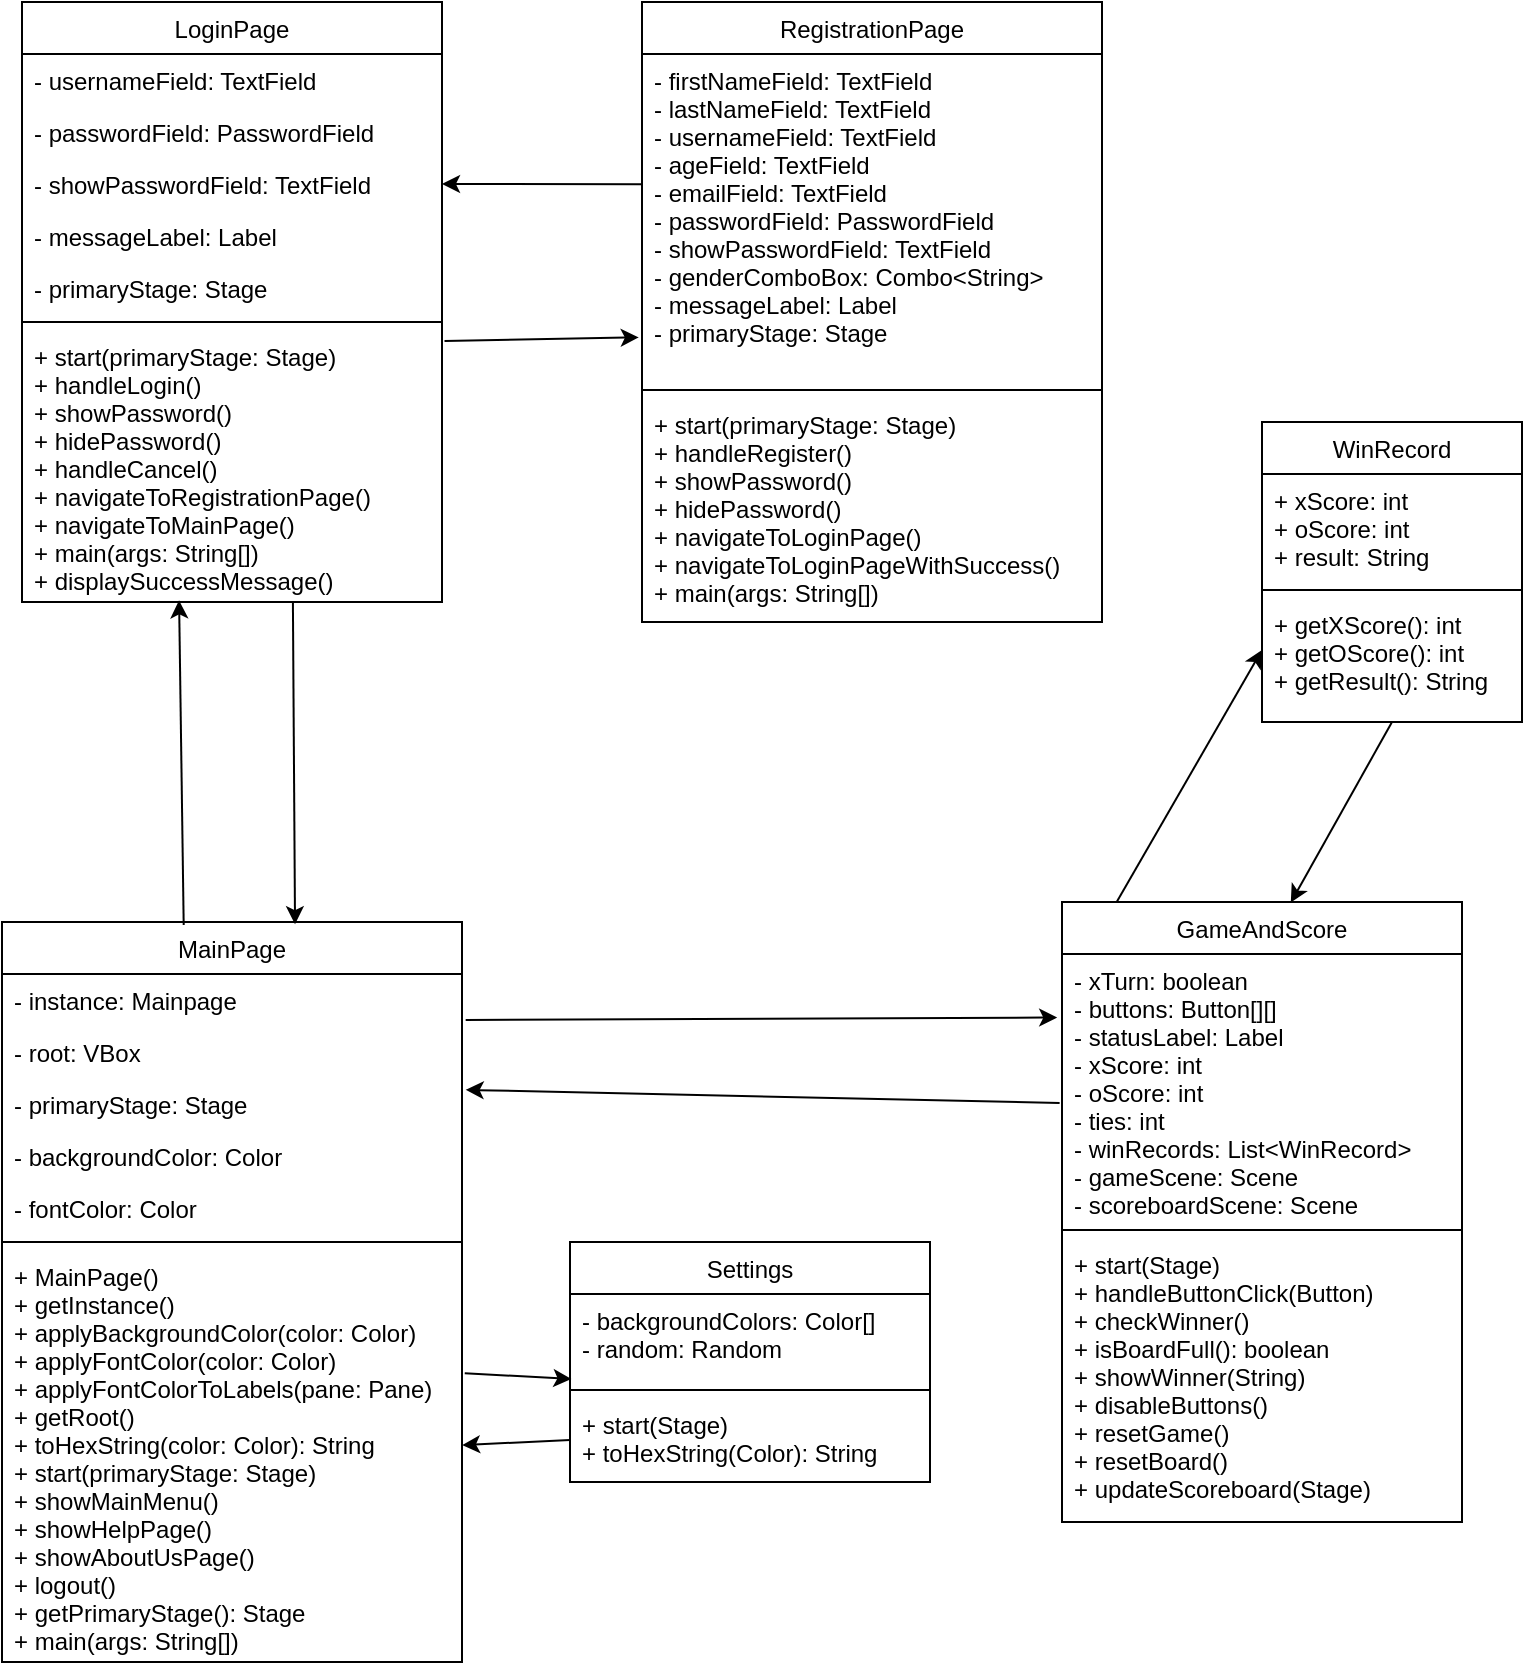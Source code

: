 <mxfile version="24.5.3" type="device">
  <diagram id="C5RBs43oDa-KdzZeNtuy" name="Page-1">
    <mxGraphModel dx="1542" dy="2044" grid="1" gridSize="10" guides="1" tooltips="1" connect="1" arrows="1" fold="1" page="1" pageScale="1" pageWidth="827" pageHeight="1169" math="0" shadow="0">
      <root>
        <mxCell id="WIyWlLk6GJQsqaUBKTNV-0" />
        <mxCell id="WIyWlLk6GJQsqaUBKTNV-1" parent="WIyWlLk6GJQsqaUBKTNV-0" />
        <mxCell id="zkfFHV4jXpPFQw0GAbJ--17" value="MainPage" style="swimlane;fontStyle=0;align=center;verticalAlign=top;childLayout=stackLayout;horizontal=1;startSize=26;horizontalStack=0;resizeParent=1;resizeLast=0;collapsible=1;marginBottom=0;rounded=0;shadow=0;strokeWidth=1;" parent="WIyWlLk6GJQsqaUBKTNV-1" vertex="1">
          <mxGeometry x="40" y="-640" width="230" height="370" as="geometry">
            <mxRectangle x="550" y="140" width="160" height="26" as="alternateBounds" />
          </mxGeometry>
        </mxCell>
        <mxCell id="zkfFHV4jXpPFQw0GAbJ--18" value="- instance: Mainpage" style="text;align=left;verticalAlign=top;spacingLeft=4;spacingRight=4;overflow=hidden;rotatable=0;points=[[0,0.5],[1,0.5]];portConstraint=eastwest;" parent="zkfFHV4jXpPFQw0GAbJ--17" vertex="1">
          <mxGeometry y="26" width="230" height="26" as="geometry" />
        </mxCell>
        <mxCell id="zkfFHV4jXpPFQw0GAbJ--19" value="- root: VBox" style="text;align=left;verticalAlign=top;spacingLeft=4;spacingRight=4;overflow=hidden;rotatable=0;points=[[0,0.5],[1,0.5]];portConstraint=eastwest;rounded=0;shadow=0;html=0;" parent="zkfFHV4jXpPFQw0GAbJ--17" vertex="1">
          <mxGeometry y="52" width="230" height="26" as="geometry" />
        </mxCell>
        <mxCell id="zkfFHV4jXpPFQw0GAbJ--20" value="- primaryStage: Stage" style="text;align=left;verticalAlign=top;spacingLeft=4;spacingRight=4;overflow=hidden;rotatable=0;points=[[0,0.5],[1,0.5]];portConstraint=eastwest;rounded=0;shadow=0;html=0;" parent="zkfFHV4jXpPFQw0GAbJ--17" vertex="1">
          <mxGeometry y="78" width="230" height="26" as="geometry" />
        </mxCell>
        <mxCell id="zkfFHV4jXpPFQw0GAbJ--21" value="- backgroundColor: Color" style="text;align=left;verticalAlign=top;spacingLeft=4;spacingRight=4;overflow=hidden;rotatable=0;points=[[0,0.5],[1,0.5]];portConstraint=eastwest;rounded=0;shadow=0;html=0;" parent="zkfFHV4jXpPFQw0GAbJ--17" vertex="1">
          <mxGeometry y="104" width="230" height="26" as="geometry" />
        </mxCell>
        <mxCell id="zkfFHV4jXpPFQw0GAbJ--22" value="- fontColor: Color" style="text;align=left;verticalAlign=top;spacingLeft=4;spacingRight=4;overflow=hidden;rotatable=0;points=[[0,0.5],[1,0.5]];portConstraint=eastwest;rounded=0;shadow=0;html=0;" parent="zkfFHV4jXpPFQw0GAbJ--17" vertex="1">
          <mxGeometry y="130" width="230" height="26" as="geometry" />
        </mxCell>
        <mxCell id="zkfFHV4jXpPFQw0GAbJ--23" value="" style="line;html=1;strokeWidth=1;align=left;verticalAlign=middle;spacingTop=-1;spacingLeft=3;spacingRight=3;rotatable=0;labelPosition=right;points=[];portConstraint=eastwest;" parent="zkfFHV4jXpPFQw0GAbJ--17" vertex="1">
          <mxGeometry y="156" width="230" height="8" as="geometry" />
        </mxCell>
        <mxCell id="zkfFHV4jXpPFQw0GAbJ--24" value="+ MainPage() &#xa;+ getInstance() &#xa;+ applyBackgroundColor(color: Color) &#xa;+ applyFontColor(color: Color) &#xa;+ applyFontColorToLabels(pane: Pane) &#xa;+ getRoot() &#xa;+ toHexString(color: Color): String &#xa;+ start(primaryStage: Stage) &#xa;+ showMainMenu() &#xa;+ showHelpPage() &#xa;+ showAboutUsPage()&#xa;+ logout() &#xa;+ getPrimaryStage(): Stage &#xa;+ main(args: String[])&#xa;&#xa;" style="text;align=left;verticalAlign=top;spacingLeft=4;spacingRight=4;overflow=hidden;rotatable=0;points=[[0,0.5],[1,0.5]];portConstraint=eastwest;" parent="zkfFHV4jXpPFQw0GAbJ--17" vertex="1">
          <mxGeometry y="164" width="230" height="206" as="geometry" />
        </mxCell>
        <mxCell id="98bKc9Ek5NFNc1EkKo61-8" value="LoginPage" style="swimlane;fontStyle=0;align=center;verticalAlign=top;childLayout=stackLayout;horizontal=1;startSize=26;horizontalStack=0;resizeParent=1;resizeLast=0;collapsible=1;marginBottom=0;rounded=0;shadow=0;strokeWidth=1;" vertex="1" parent="WIyWlLk6GJQsqaUBKTNV-1">
          <mxGeometry x="50" y="-1100" width="210" height="300" as="geometry">
            <mxRectangle x="550" y="140" width="160" height="26" as="alternateBounds" />
          </mxGeometry>
        </mxCell>
        <mxCell id="98bKc9Ek5NFNc1EkKo61-9" value="- usernameField: TextField&#xa;&#xa;" style="text;align=left;verticalAlign=top;spacingLeft=4;spacingRight=4;overflow=hidden;rotatable=0;points=[[0,0.5],[1,0.5]];portConstraint=eastwest;" vertex="1" parent="98bKc9Ek5NFNc1EkKo61-8">
          <mxGeometry y="26" width="210" height="26" as="geometry" />
        </mxCell>
        <mxCell id="98bKc9Ek5NFNc1EkKo61-10" value="- passwordField: PasswordField" style="text;align=left;verticalAlign=top;spacingLeft=4;spacingRight=4;overflow=hidden;rotatable=0;points=[[0,0.5],[1,0.5]];portConstraint=eastwest;rounded=0;shadow=0;html=0;" vertex="1" parent="98bKc9Ek5NFNc1EkKo61-8">
          <mxGeometry y="52" width="210" height="26" as="geometry" />
        </mxCell>
        <mxCell id="98bKc9Ek5NFNc1EkKo61-11" value="- showPasswordField: TextField" style="text;align=left;verticalAlign=top;spacingLeft=4;spacingRight=4;overflow=hidden;rotatable=0;points=[[0,0.5],[1,0.5]];portConstraint=eastwest;rounded=0;shadow=0;html=0;" vertex="1" parent="98bKc9Ek5NFNc1EkKo61-8">
          <mxGeometry y="78" width="210" height="26" as="geometry" />
        </mxCell>
        <mxCell id="98bKc9Ek5NFNc1EkKo61-12" value="- messageLabel: Label" style="text;align=left;verticalAlign=top;spacingLeft=4;spacingRight=4;overflow=hidden;rotatable=0;points=[[0,0.5],[1,0.5]];portConstraint=eastwest;rounded=0;shadow=0;html=0;" vertex="1" parent="98bKc9Ek5NFNc1EkKo61-8">
          <mxGeometry y="104" width="210" height="26" as="geometry" />
        </mxCell>
        <mxCell id="98bKc9Ek5NFNc1EkKo61-13" value="- primaryStage: Stage" style="text;align=left;verticalAlign=top;spacingLeft=4;spacingRight=4;overflow=hidden;rotatable=0;points=[[0,0.5],[1,0.5]];portConstraint=eastwest;rounded=0;shadow=0;html=0;" vertex="1" parent="98bKc9Ek5NFNc1EkKo61-8">
          <mxGeometry y="130" width="210" height="26" as="geometry" />
        </mxCell>
        <mxCell id="98bKc9Ek5NFNc1EkKo61-14" value="" style="line;html=1;strokeWidth=1;align=left;verticalAlign=middle;spacingTop=-1;spacingLeft=3;spacingRight=3;rotatable=0;labelPosition=right;points=[];portConstraint=eastwest;" vertex="1" parent="98bKc9Ek5NFNc1EkKo61-8">
          <mxGeometry y="156" width="210" height="8" as="geometry" />
        </mxCell>
        <mxCell id="98bKc9Ek5NFNc1EkKo61-15" value="+ start(primaryStage: Stage) &#xa;+ handleLogin() &#xa;+ showPassword() &#xa;+ hidePassword() &#xa;+ handleCancel() &#xa;+ navigateToRegistrationPage() &#xa;+ navigateToMainPage() &#xa;+ main(args: String[]) &#xa;+ displaySuccessMessage()" style="text;align=left;verticalAlign=top;spacingLeft=4;spacingRight=4;overflow=hidden;rotatable=0;points=[[0,0.5],[1,0.5]];portConstraint=eastwest;" vertex="1" parent="98bKc9Ek5NFNc1EkKo61-8">
          <mxGeometry y="164" width="210" height="136" as="geometry" />
        </mxCell>
        <mxCell id="98bKc9Ek5NFNc1EkKo61-26" value="RegistrationPage" style="swimlane;fontStyle=0;align=center;verticalAlign=top;childLayout=stackLayout;horizontal=1;startSize=26;horizontalStack=0;resizeParent=1;resizeLast=0;collapsible=1;marginBottom=0;rounded=0;shadow=0;strokeWidth=1;" vertex="1" parent="WIyWlLk6GJQsqaUBKTNV-1">
          <mxGeometry x="360" y="-1100" width="230" height="310" as="geometry">
            <mxRectangle x="550" y="140" width="160" height="26" as="alternateBounds" />
          </mxGeometry>
        </mxCell>
        <mxCell id="98bKc9Ek5NFNc1EkKo61-27" value="- firstNameField: TextField&#xa;- lastNameField: TextField&#xa;- usernameField: TextField&#xa;- ageField: TextField&#xa;- emailField: TextField&#xa;- passwordField: PasswordField&#xa;- showPasswordField: TextField&#xa;- genderComboBox: Combo&lt;String&gt;&#xa;- messageLabel: Label&#xa;- primaryStage: Stage" style="text;align=left;verticalAlign=top;spacingLeft=4;spacingRight=4;overflow=hidden;rotatable=0;points=[[0,0.5],[1,0.5]];portConstraint=eastwest;" vertex="1" parent="98bKc9Ek5NFNc1EkKo61-26">
          <mxGeometry y="26" width="230" height="164" as="geometry" />
        </mxCell>
        <mxCell id="98bKc9Ek5NFNc1EkKo61-34" value="" style="line;html=1;strokeWidth=1;align=left;verticalAlign=middle;spacingTop=-1;spacingLeft=3;spacingRight=3;rotatable=0;labelPosition=right;points=[];portConstraint=eastwest;" vertex="1" parent="98bKc9Ek5NFNc1EkKo61-26">
          <mxGeometry y="190" width="230" height="8" as="geometry" />
        </mxCell>
        <mxCell id="98bKc9Ek5NFNc1EkKo61-35" value="+ start(primaryStage: Stage) &#xa;+ handleRegister() &#xa;+ showPassword() &#xa;+ hidePassword()&#xa;+ navigateToLoginPage() &#xa;+ navigateToLoginPageWithSuccess() &#xa;+ main(args: String[])&#xa;" style="text;align=left;verticalAlign=top;spacingLeft=4;spacingRight=4;overflow=hidden;rotatable=0;points=[[0,0.5],[1,0.5]];portConstraint=eastwest;" vertex="1" parent="98bKc9Ek5NFNc1EkKo61-26">
          <mxGeometry y="198" width="230" height="106" as="geometry" />
        </mxCell>
        <mxCell id="98bKc9Ek5NFNc1EkKo61-46" value="WinRecord" style="swimlane;fontStyle=0;align=center;verticalAlign=top;childLayout=stackLayout;horizontal=1;startSize=26;horizontalStack=0;resizeParent=1;resizeLast=0;collapsible=1;marginBottom=0;rounded=0;shadow=0;strokeWidth=1;" vertex="1" parent="WIyWlLk6GJQsqaUBKTNV-1">
          <mxGeometry x="670" y="-890" width="130" height="150" as="geometry">
            <mxRectangle x="550" y="140" width="160" height="26" as="alternateBounds" />
          </mxGeometry>
        </mxCell>
        <mxCell id="98bKc9Ek5NFNc1EkKo61-47" value="+ xScore: int&#xa;+ oScore: int&#xa;+ result: String" style="text;align=left;verticalAlign=top;spacingLeft=4;spacingRight=4;overflow=hidden;rotatable=0;points=[[0,0.5],[1,0.5]];portConstraint=eastwest;" vertex="1" parent="98bKc9Ek5NFNc1EkKo61-46">
          <mxGeometry y="26" width="130" height="54" as="geometry" />
        </mxCell>
        <mxCell id="98bKc9Ek5NFNc1EkKo61-52" value="" style="line;html=1;strokeWidth=1;align=left;verticalAlign=middle;spacingTop=-1;spacingLeft=3;spacingRight=3;rotatable=0;labelPosition=right;points=[];portConstraint=eastwest;" vertex="1" parent="98bKc9Ek5NFNc1EkKo61-46">
          <mxGeometry y="80" width="130" height="8" as="geometry" />
        </mxCell>
        <mxCell id="98bKc9Ek5NFNc1EkKo61-53" value="+ getXScore(): int&#xa;+ getOScore(): int&#xa;+ getResult(): String&#xa;" style="text;align=left;verticalAlign=top;spacingLeft=4;spacingRight=4;overflow=hidden;rotatable=0;points=[[0,0.5],[1,0.5]];portConstraint=eastwest;" vertex="1" parent="98bKc9Ek5NFNc1EkKo61-46">
          <mxGeometry y="88" width="130" height="52" as="geometry" />
        </mxCell>
        <mxCell id="98bKc9Ek5NFNc1EkKo61-58" value="GameAndScore" style="swimlane;fontStyle=0;align=center;verticalAlign=top;childLayout=stackLayout;horizontal=1;startSize=26;horizontalStack=0;resizeParent=1;resizeLast=0;collapsible=1;marginBottom=0;rounded=0;shadow=0;strokeWidth=1;" vertex="1" parent="WIyWlLk6GJQsqaUBKTNV-1">
          <mxGeometry x="570" y="-650" width="200" height="310" as="geometry">
            <mxRectangle x="550" y="140" width="160" height="26" as="alternateBounds" />
          </mxGeometry>
        </mxCell>
        <mxCell id="98bKc9Ek5NFNc1EkKo61-59" value="- xTurn: boolean&#xa;- buttons: Button[][]&#xa;- statusLabel: Label &#xa;- xScore: int &#xa;- oScore: int &#xa;- ties: int &#xa;- winRecords: List&lt;WinRecord&gt; &#xa;- gameScene: Scene&#xa;- scoreboardScene: Scene" style="text;align=left;verticalAlign=top;spacingLeft=4;spacingRight=4;overflow=hidden;rotatable=0;points=[[0,0.5],[1,0.5]];portConstraint=eastwest;" vertex="1" parent="98bKc9Ek5NFNc1EkKo61-58">
          <mxGeometry y="26" width="200" height="134" as="geometry" />
        </mxCell>
        <mxCell id="98bKc9Ek5NFNc1EkKo61-60" value="" style="line;html=1;strokeWidth=1;align=left;verticalAlign=middle;spacingTop=-1;spacingLeft=3;spacingRight=3;rotatable=0;labelPosition=right;points=[];portConstraint=eastwest;" vertex="1" parent="98bKc9Ek5NFNc1EkKo61-58">
          <mxGeometry y="160" width="200" height="8" as="geometry" />
        </mxCell>
        <mxCell id="98bKc9Ek5NFNc1EkKo61-61" value="+ start(Stage) &#xa;+ handleButtonClick(Button) &#xa;+ checkWinner() &#xa;+ isBoardFull(): boolean &#xa;+ showWinner(String) &#xa;+ disableButtons() &#xa;+ resetGame() &#xa;+ resetBoard() &#xa;+ updateScoreboard(Stage)&#xa;" style="text;align=left;verticalAlign=top;spacingLeft=4;spacingRight=4;overflow=hidden;rotatable=0;points=[[0,0.5],[1,0.5]];portConstraint=eastwest;" vertex="1" parent="98bKc9Ek5NFNc1EkKo61-58">
          <mxGeometry y="168" width="200" height="142" as="geometry" />
        </mxCell>
        <mxCell id="98bKc9Ek5NFNc1EkKo61-62" value="Settings" style="swimlane;fontStyle=0;align=center;verticalAlign=top;childLayout=stackLayout;horizontal=1;startSize=26;horizontalStack=0;resizeParent=1;resizeLast=0;collapsible=1;marginBottom=0;rounded=0;shadow=0;strokeWidth=1;" vertex="1" parent="WIyWlLk6GJQsqaUBKTNV-1">
          <mxGeometry x="324" y="-480" width="180" height="120" as="geometry">
            <mxRectangle x="550" y="140" width="160" height="26" as="alternateBounds" />
          </mxGeometry>
        </mxCell>
        <mxCell id="98bKc9Ek5NFNc1EkKo61-63" value="- backgroundColors: Color[] &#xa;- random: Random" style="text;align=left;verticalAlign=top;spacingLeft=4;spacingRight=4;overflow=hidden;rotatable=0;points=[[0,0.5],[1,0.5]];portConstraint=eastwest;" vertex="1" parent="98bKc9Ek5NFNc1EkKo61-62">
          <mxGeometry y="26" width="180" height="44" as="geometry" />
        </mxCell>
        <mxCell id="98bKc9Ek5NFNc1EkKo61-64" value="" style="line;html=1;strokeWidth=1;align=left;verticalAlign=middle;spacingTop=-1;spacingLeft=3;spacingRight=3;rotatable=0;labelPosition=right;points=[];portConstraint=eastwest;" vertex="1" parent="98bKc9Ek5NFNc1EkKo61-62">
          <mxGeometry y="70" width="180" height="8" as="geometry" />
        </mxCell>
        <mxCell id="98bKc9Ek5NFNc1EkKo61-65" value="+ start(Stage) &#xa;+ toHexString(Color): String&#xa;" style="text;align=left;verticalAlign=top;spacingLeft=4;spacingRight=4;overflow=hidden;rotatable=0;points=[[0,0.5],[1,0.5]];portConstraint=eastwest;" vertex="1" parent="98bKc9Ek5NFNc1EkKo61-62">
          <mxGeometry y="78" width="180" height="42" as="geometry" />
        </mxCell>
        <mxCell id="98bKc9Ek5NFNc1EkKo61-69" value="" style="endArrow=classic;html=1;rounded=0;exitX=1.006;exitY=0.04;exitDx=0;exitDy=0;exitPerimeter=0;entryX=-0.007;entryY=0.864;entryDx=0;entryDy=0;entryPerimeter=0;" edge="1" parent="WIyWlLk6GJQsqaUBKTNV-1" source="98bKc9Ek5NFNc1EkKo61-15" target="98bKc9Ek5NFNc1EkKo61-27">
          <mxGeometry width="50" height="50" relative="1" as="geometry">
            <mxPoint x="330" y="-900" as="sourcePoint" />
            <mxPoint x="380" y="-950" as="targetPoint" />
          </mxGeometry>
        </mxCell>
        <mxCell id="98bKc9Ek5NFNc1EkKo61-70" value="" style="endArrow=classic;html=1;rounded=0;exitX=0.001;exitY=0.397;exitDx=0;exitDy=0;exitPerimeter=0;entryX=1;entryY=0.5;entryDx=0;entryDy=0;" edge="1" parent="WIyWlLk6GJQsqaUBKTNV-1" source="98bKc9Ek5NFNc1EkKo61-27" target="98bKc9Ek5NFNc1EkKo61-11">
          <mxGeometry width="50" height="50" relative="1" as="geometry">
            <mxPoint x="330" y="-900" as="sourcePoint" />
            <mxPoint x="380" y="-950" as="targetPoint" />
          </mxGeometry>
        </mxCell>
        <mxCell id="98bKc9Ek5NFNc1EkKo61-71" value="" style="endArrow=classic;html=1;rounded=0;exitX=0.395;exitY=0.004;exitDx=0;exitDy=0;exitPerimeter=0;entryX=0.374;entryY=0.994;entryDx=0;entryDy=0;entryPerimeter=0;" edge="1" parent="WIyWlLk6GJQsqaUBKTNV-1" source="zkfFHV4jXpPFQw0GAbJ--17" target="98bKc9Ek5NFNc1EkKo61-15">
          <mxGeometry width="50" height="50" relative="1" as="geometry">
            <mxPoint x="330" y="-590" as="sourcePoint" />
            <mxPoint x="380" y="-640" as="targetPoint" />
          </mxGeometry>
        </mxCell>
        <mxCell id="98bKc9Ek5NFNc1EkKo61-72" value="" style="endArrow=classic;html=1;rounded=0;exitX=0.645;exitY=0.998;exitDx=0;exitDy=0;exitPerimeter=0;entryX=0.637;entryY=0.003;entryDx=0;entryDy=0;entryPerimeter=0;" edge="1" parent="WIyWlLk6GJQsqaUBKTNV-1" source="98bKc9Ek5NFNc1EkKo61-15" target="zkfFHV4jXpPFQw0GAbJ--17">
          <mxGeometry width="50" height="50" relative="1" as="geometry">
            <mxPoint x="330" y="-590" as="sourcePoint" />
            <mxPoint x="380" y="-640" as="targetPoint" />
          </mxGeometry>
        </mxCell>
        <mxCell id="98bKc9Ek5NFNc1EkKo61-73" value="" style="endArrow=classic;html=1;rounded=0;exitX=1.006;exitY=0.299;exitDx=0;exitDy=0;exitPerimeter=0;entryX=0.004;entryY=0.966;entryDx=0;entryDy=0;entryPerimeter=0;" edge="1" parent="WIyWlLk6GJQsqaUBKTNV-1" source="zkfFHV4jXpPFQw0GAbJ--24" target="98bKc9Ek5NFNc1EkKo61-63">
          <mxGeometry width="50" height="50" relative="1" as="geometry">
            <mxPoint x="330" y="-490" as="sourcePoint" />
            <mxPoint x="380" y="-540" as="targetPoint" />
          </mxGeometry>
        </mxCell>
        <mxCell id="98bKc9Ek5NFNc1EkKo61-74" value="" style="endArrow=classic;html=1;rounded=0;exitX=0;exitY=0.5;exitDx=0;exitDy=0;" edge="1" parent="WIyWlLk6GJQsqaUBKTNV-1" source="98bKc9Ek5NFNc1EkKo61-65" target="zkfFHV4jXpPFQw0GAbJ--24">
          <mxGeometry width="50" height="50" relative="1" as="geometry">
            <mxPoint x="330" y="-490" as="sourcePoint" />
            <mxPoint x="380" y="-540" as="targetPoint" />
          </mxGeometry>
        </mxCell>
        <mxCell id="98bKc9Ek5NFNc1EkKo61-75" value="" style="endArrow=classic;html=1;rounded=0;exitX=1.008;exitY=0.883;exitDx=0;exitDy=0;exitPerimeter=0;entryX=-0.012;entryY=0.237;entryDx=0;entryDy=0;entryPerimeter=0;" edge="1" parent="WIyWlLk6GJQsqaUBKTNV-1" source="zkfFHV4jXpPFQw0GAbJ--18" target="98bKc9Ek5NFNc1EkKo61-59">
          <mxGeometry width="50" height="50" relative="1" as="geometry">
            <mxPoint x="290" y="-560" as="sourcePoint" />
            <mxPoint x="340" y="-610" as="targetPoint" />
          </mxGeometry>
        </mxCell>
        <mxCell id="98bKc9Ek5NFNc1EkKo61-76" value="" style="endArrow=classic;html=1;rounded=0;entryX=1.008;entryY=0.228;entryDx=0;entryDy=0;entryPerimeter=0;exitX=-0.006;exitY=0.556;exitDx=0;exitDy=0;exitPerimeter=0;" edge="1" parent="WIyWlLk6GJQsqaUBKTNV-1" source="98bKc9Ek5NFNc1EkKo61-59" target="zkfFHV4jXpPFQw0GAbJ--20">
          <mxGeometry width="50" height="50" relative="1" as="geometry">
            <mxPoint x="380" y="-580" as="sourcePoint" />
            <mxPoint x="430" y="-630" as="targetPoint" />
          </mxGeometry>
        </mxCell>
        <mxCell id="98bKc9Ek5NFNc1EkKo61-77" value="" style="endArrow=classic;html=1;rounded=0;exitX=0.5;exitY=1;exitDx=0;exitDy=0;entryX=0.572;entryY=0.001;entryDx=0;entryDy=0;entryPerimeter=0;" edge="1" parent="WIyWlLk6GJQsqaUBKTNV-1" source="98bKc9Ek5NFNc1EkKo61-46" target="98bKc9Ek5NFNc1EkKo61-58">
          <mxGeometry width="50" height="50" relative="1" as="geometry">
            <mxPoint x="410" y="-650" as="sourcePoint" />
            <mxPoint x="460" y="-700" as="targetPoint" />
          </mxGeometry>
        </mxCell>
        <mxCell id="98bKc9Ek5NFNc1EkKo61-78" value="" style="endArrow=classic;html=1;rounded=0;entryX=0;entryY=0.5;entryDx=0;entryDy=0;exitX=0.136;exitY=0.001;exitDx=0;exitDy=0;exitPerimeter=0;" edge="1" parent="WIyWlLk6GJQsqaUBKTNV-1" source="98bKc9Ek5NFNc1EkKo61-58" target="98bKc9Ek5NFNc1EkKo61-53">
          <mxGeometry width="50" height="50" relative="1" as="geometry">
            <mxPoint x="500" y="-620" as="sourcePoint" />
            <mxPoint x="550" y="-670" as="targetPoint" />
          </mxGeometry>
        </mxCell>
      </root>
    </mxGraphModel>
  </diagram>
</mxfile>
